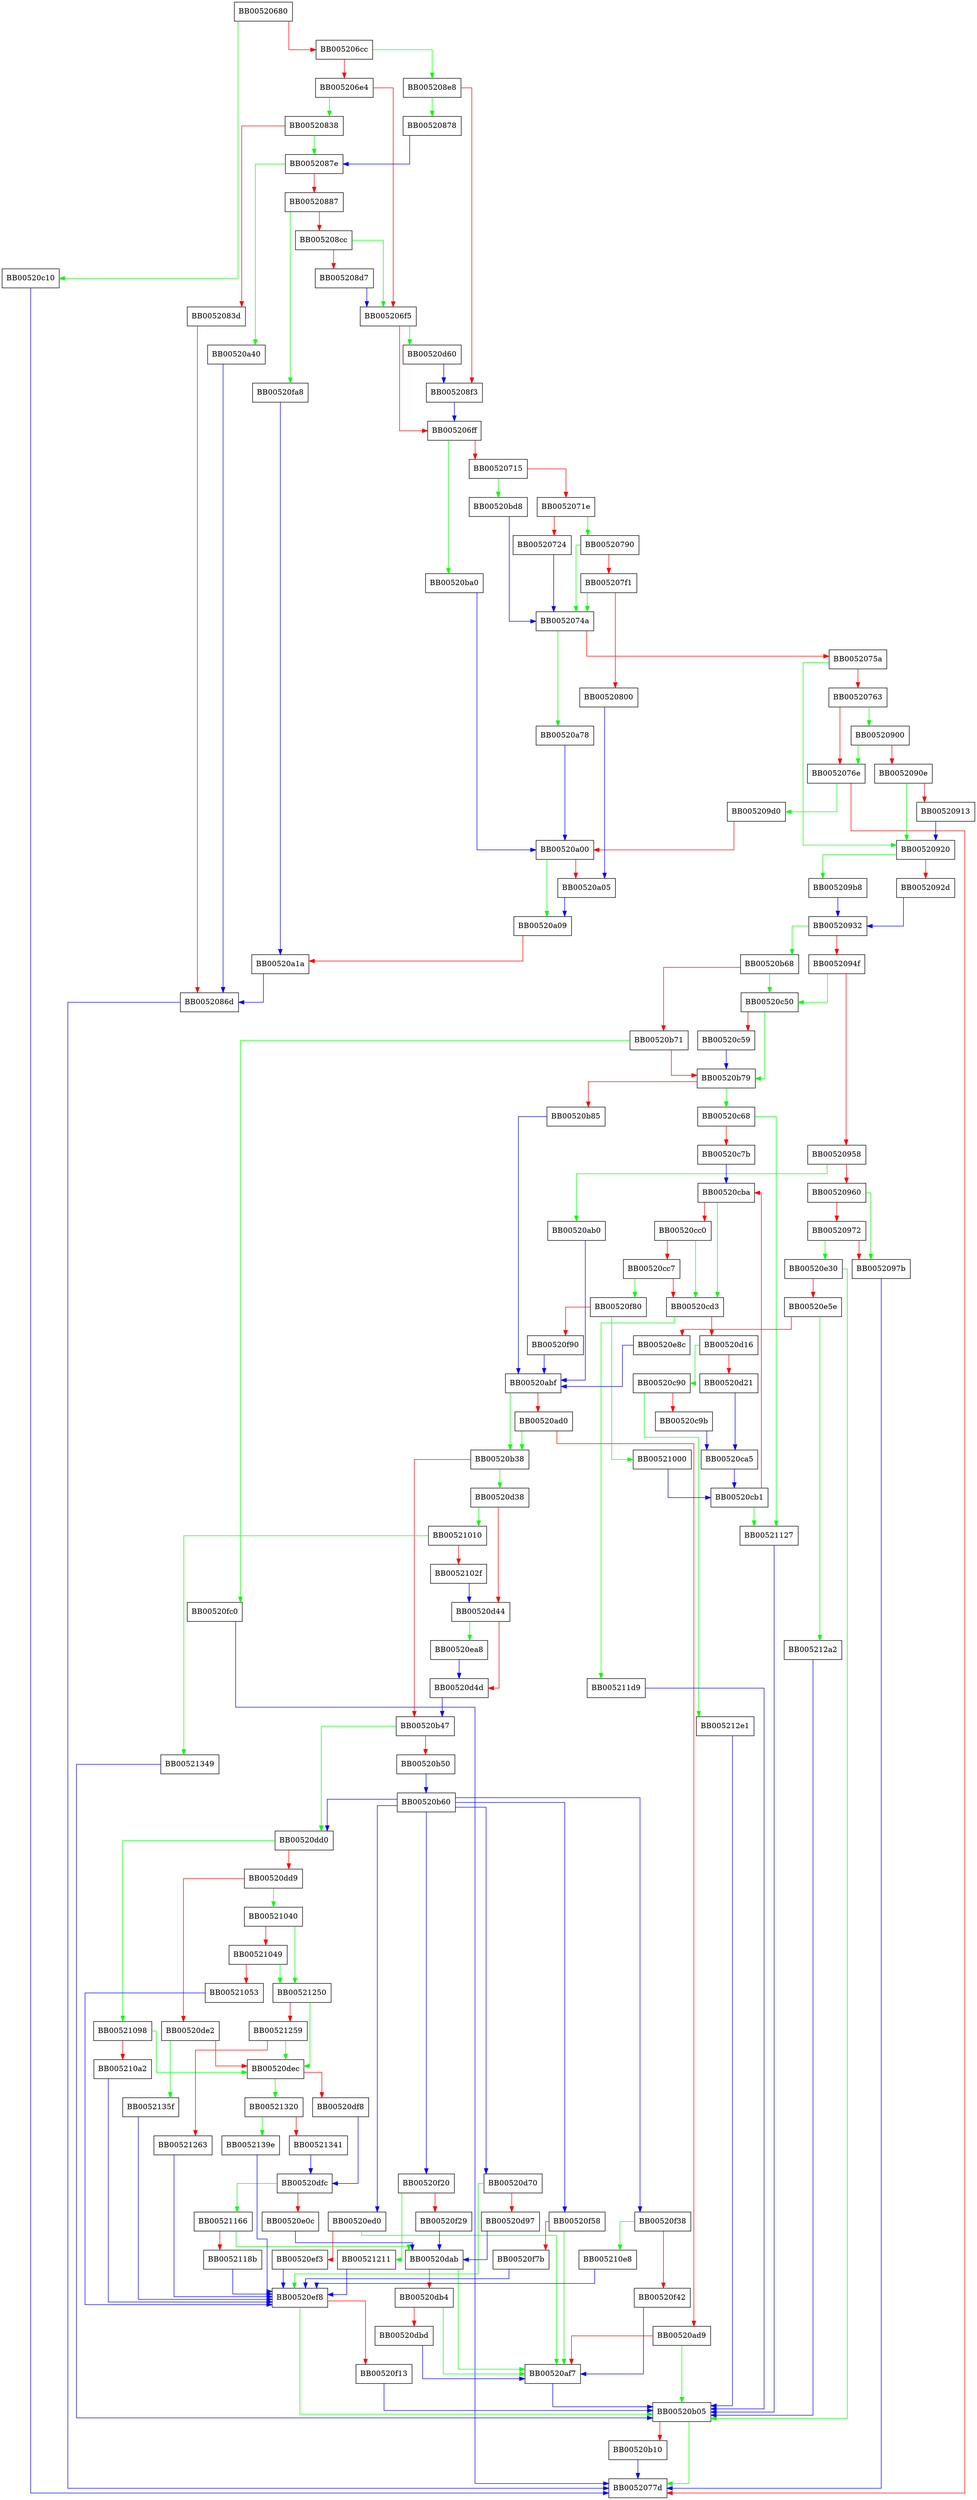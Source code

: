 digraph asn1_d2i_ex_primitive {
  node [shape="box"];
  graph [splines=ortho];
  BB00520680 -> BB00520c10 [color="green"];
  BB00520680 -> BB005206cc [color="red"];
  BB005206cc -> BB005208e8 [color="green"];
  BB005206cc -> BB005206e4 [color="red"];
  BB005206e4 -> BB00520838 [color="green"];
  BB005206e4 -> BB005206f5 [color="red"];
  BB005206f5 -> BB00520d60 [color="green"];
  BB005206f5 -> BB005206ff [color="red"];
  BB005206ff -> BB00520ba0 [color="green"];
  BB005206ff -> BB00520715 [color="red"];
  BB00520715 -> BB00520bd8 [color="green"];
  BB00520715 -> BB0052071e [color="red"];
  BB0052071e -> BB00520790 [color="green"];
  BB0052071e -> BB00520724 [color="red"];
  BB00520724 -> BB0052074a [color="blue"];
  BB0052074a -> BB00520a78 [color="green"];
  BB0052074a -> BB0052075a [color="red"];
  BB0052075a -> BB00520920 [color="green"];
  BB0052075a -> BB00520763 [color="red"];
  BB00520763 -> BB00520900 [color="green"];
  BB00520763 -> BB0052076e [color="red"];
  BB0052076e -> BB005209d0 [color="green"];
  BB0052076e -> BB0052077d [color="red"];
  BB00520790 -> BB0052074a [color="green"];
  BB00520790 -> BB005207f1 [color="red"];
  BB005207f1 -> BB0052074a [color="green"];
  BB005207f1 -> BB00520800 [color="red"];
  BB00520800 -> BB00520a05 [color="blue"];
  BB00520838 -> BB0052087e [color="green"];
  BB00520838 -> BB0052083d [color="red"];
  BB0052083d -> BB0052086d [color="red"];
  BB0052086d -> BB0052077d [color="blue"];
  BB00520878 -> BB0052087e [color="blue"];
  BB0052087e -> BB00520a40 [color="green"];
  BB0052087e -> BB00520887 [color="red"];
  BB00520887 -> BB00520fa8 [color="green"];
  BB00520887 -> BB005208cc [color="red"];
  BB005208cc -> BB005206f5 [color="green"];
  BB005208cc -> BB005208d7 [color="red"];
  BB005208d7 -> BB005206f5 [color="blue"];
  BB005208e8 -> BB00520878 [color="green"];
  BB005208e8 -> BB005208f3 [color="red"];
  BB005208f3 -> BB005206ff [color="blue"];
  BB00520900 -> BB0052076e [color="green"];
  BB00520900 -> BB0052090e [color="red"];
  BB0052090e -> BB00520920 [color="green"];
  BB0052090e -> BB00520913 [color="red"];
  BB00520913 -> BB00520920 [color="blue"];
  BB00520920 -> BB005209b8 [color="green"];
  BB00520920 -> BB0052092d [color="red"];
  BB0052092d -> BB00520932 [color="blue"];
  BB00520932 -> BB00520b68 [color="green"];
  BB00520932 -> BB0052094f [color="red"];
  BB0052094f -> BB00520c50 [color="green"];
  BB0052094f -> BB00520958 [color="red"];
  BB00520958 -> BB00520ab0 [color="green"];
  BB00520958 -> BB00520960 [color="red"];
  BB00520960 -> BB0052097b [color="green"];
  BB00520960 -> BB00520972 [color="red"];
  BB00520972 -> BB00520e30 [color="green"];
  BB00520972 -> BB0052097b [color="red"];
  BB0052097b -> BB0052077d [color="blue"];
  BB005209b8 -> BB00520932 [color="blue"];
  BB005209d0 -> BB00520a00 [color="red"];
  BB00520a00 -> BB00520a09 [color="green"];
  BB00520a00 -> BB00520a05 [color="red"];
  BB00520a05 -> BB00520a09 [color="blue"];
  BB00520a09 -> BB00520a1a [color="red"];
  BB00520a1a -> BB0052086d [color="blue"];
  BB00520a40 -> BB0052086d [color="blue"];
  BB00520a78 -> BB00520a00 [color="blue"];
  BB00520ab0 -> BB00520abf [color="blue"];
  BB00520abf -> BB00520b38 [color="green"];
  BB00520abf -> BB00520ad0 [color="red"];
  BB00520ad0 -> BB00520b38 [color="green"];
  BB00520ad0 -> BB00520ad9 [color="red"];
  BB00520ad9 -> BB00520b05 [color="green"];
  BB00520ad9 -> BB00520af7 [color="red"];
  BB00520af7 -> BB00520b05 [color="blue"];
  BB00520b05 -> BB0052077d [color="green"];
  BB00520b05 -> BB00520b10 [color="red"];
  BB00520b10 -> BB0052077d [color="blue"];
  BB00520b38 -> BB00520d38 [color="green"];
  BB00520b38 -> BB00520b47 [color="red"];
  BB00520b47 -> BB00520dd0 [color="green"];
  BB00520b47 -> BB00520b50 [color="red"];
  BB00520b50 -> BB00520b60 [color="blue"];
  BB00520b60 -> BB00520dd0 [color="blue"];
  BB00520b60 -> BB00520f38 [color="blue"];
  BB00520b60 -> BB00520d70 [color="blue"];
  BB00520b60 -> BB00520f58 [color="blue"];
  BB00520b60 -> BB00520f20 [color="blue"];
  BB00520b60 -> BB00520ed0 [color="blue"];
  BB00520b68 -> BB00520c50 [color="green"];
  BB00520b68 -> BB00520b71 [color="red"];
  BB00520b71 -> BB00520fc0 [color="green"];
  BB00520b71 -> BB00520b79 [color="red"];
  BB00520b79 -> BB00520c68 [color="green"];
  BB00520b79 -> BB00520b85 [color="red"];
  BB00520b85 -> BB00520abf [color="blue"];
  BB00520ba0 -> BB00520a00 [color="blue"];
  BB00520bd8 -> BB0052074a [color="blue"];
  BB00520c10 -> BB0052077d [color="blue"];
  BB00520c50 -> BB00520b79 [color="green"];
  BB00520c50 -> BB00520c59 [color="red"];
  BB00520c59 -> BB00520b79 [color="blue"];
  BB00520c68 -> BB00521127 [color="green"];
  BB00520c68 -> BB00520c7b [color="red"];
  BB00520c7b -> BB00520cba [color="blue"];
  BB00520c90 -> BB005212e1 [color="green"];
  BB00520c90 -> BB00520c9b [color="red"];
  BB00520c9b -> BB00520ca5 [color="blue"];
  BB00520ca5 -> BB00520cb1 [color="blue"];
  BB00520cb1 -> BB00521127 [color="green"];
  BB00520cb1 -> BB00520cba [color="red"];
  BB00520cba -> BB00520cd3 [color="green"];
  BB00520cba -> BB00520cc0 [color="red"];
  BB00520cc0 -> BB00520cd3 [color="green"];
  BB00520cc0 -> BB00520cc7 [color="red"];
  BB00520cc7 -> BB00520f80 [color="green"];
  BB00520cc7 -> BB00520cd3 [color="red"];
  BB00520cd3 -> BB005211d9 [color="green"];
  BB00520cd3 -> BB00520d16 [color="red"];
  BB00520d16 -> BB00520c90 [color="green"];
  BB00520d16 -> BB00520d21 [color="red"];
  BB00520d21 -> BB00520ca5 [color="blue"];
  BB00520d38 -> BB00521010 [color="green"];
  BB00520d38 -> BB00520d44 [color="red"];
  BB00520d44 -> BB00520ea8 [color="green"];
  BB00520d44 -> BB00520d4d [color="red"];
  BB00520d4d -> BB00520b47 [color="blue"];
  BB00520d60 -> BB005208f3 [color="blue"];
  BB00520d70 -> BB00520ef8 [color="green"];
  BB00520d70 -> BB00520d97 [color="red"];
  BB00520d97 -> BB00520dab [color="blue"];
  BB00520dab -> BB00520af7 [color="green"];
  BB00520dab -> BB00520db4 [color="red"];
  BB00520db4 -> BB00520af7 [color="green"];
  BB00520db4 -> BB00520dbd [color="red"];
  BB00520dbd -> BB00520af7 [color="blue"];
  BB00520dd0 -> BB00521098 [color="green"];
  BB00520dd0 -> BB00520dd9 [color="red"];
  BB00520dd9 -> BB00521040 [color="green"];
  BB00520dd9 -> BB00520de2 [color="red"];
  BB00520de2 -> BB0052135f [color="green"];
  BB00520de2 -> BB00520dec [color="red"];
  BB00520dec -> BB00521320 [color="green"];
  BB00520dec -> BB00520df8 [color="red"];
  BB00520df8 -> BB00520dfc [color="blue"];
  BB00520dfc -> BB00521166 [color="green"];
  BB00520dfc -> BB00520e0c [color="red"];
  BB00520e0c -> BB00520dab [color="blue"];
  BB00520e30 -> BB00520b05 [color="green"];
  BB00520e30 -> BB00520e5e [color="red"];
  BB00520e5e -> BB005212a2 [color="green"];
  BB00520e5e -> BB00520e8c [color="red"];
  BB00520e8c -> BB00520abf [color="blue"];
  BB00520ea8 -> BB00520d4d [color="blue"];
  BB00520ed0 -> BB00520af7 [color="green"];
  BB00520ed0 -> BB00520ef3 [color="red"];
  BB00520ef3 -> BB00520ef8 [color="blue"];
  BB00520ef8 -> BB00520b05 [color="green"];
  BB00520ef8 -> BB00520f13 [color="red"];
  BB00520f13 -> BB00520b05 [color="blue"];
  BB00520f20 -> BB00521211 [color="green"];
  BB00520f20 -> BB00520f29 [color="red"];
  BB00520f29 -> BB00520dab [color="blue"];
  BB00520f38 -> BB005210e8 [color="green"];
  BB00520f38 -> BB00520f42 [color="red"];
  BB00520f42 -> BB00520af7 [color="blue"];
  BB00520f58 -> BB00520af7 [color="green"];
  BB00520f58 -> BB00520f7b [color="red"];
  BB00520f7b -> BB00520ef8 [color="blue"];
  BB00520f80 -> BB00521000 [color="green"];
  BB00520f80 -> BB00520f90 [color="red"];
  BB00520f90 -> BB00520abf [color="blue"];
  BB00520fa8 -> BB00520a1a [color="blue"];
  BB00520fc0 -> BB0052077d [color="blue"];
  BB00521000 -> BB00520cb1 [color="blue"];
  BB00521010 -> BB00521349 [color="green"];
  BB00521010 -> BB0052102f [color="red"];
  BB0052102f -> BB00520d44 [color="blue"];
  BB00521040 -> BB00521250 [color="green"];
  BB00521040 -> BB00521049 [color="red"];
  BB00521049 -> BB00521250 [color="green"];
  BB00521049 -> BB00521053 [color="red"];
  BB00521053 -> BB00520ef8 [color="blue"];
  BB00521098 -> BB00520dec [color="green"];
  BB00521098 -> BB005210a2 [color="red"];
  BB005210a2 -> BB00520ef8 [color="blue"];
  BB005210e8 -> BB00520ef8 [color="blue"];
  BB00521127 -> BB00520b05 [color="blue"];
  BB00521166 -> BB00520dab [color="green"];
  BB00521166 -> BB0052118b [color="red"];
  BB0052118b -> BB00520ef8 [color="blue"];
  BB005211d9 -> BB00520b05 [color="blue"];
  BB00521211 -> BB00520ef8 [color="blue"];
  BB00521250 -> BB00520dec [color="green"];
  BB00521250 -> BB00521259 [color="red"];
  BB00521259 -> BB00520dec [color="green"];
  BB00521259 -> BB00521263 [color="red"];
  BB00521263 -> BB00520ef8 [color="blue"];
  BB005212a2 -> BB00520b05 [color="blue"];
  BB005212e1 -> BB00520b05 [color="blue"];
  BB00521320 -> BB0052139e [color="green"];
  BB00521320 -> BB00521341 [color="red"];
  BB00521341 -> BB00520dfc [color="blue"];
  BB00521349 -> BB00520b05 [color="blue"];
  BB0052135f -> BB00520ef8 [color="blue"];
  BB0052139e -> BB00520ef8 [color="blue"];
}